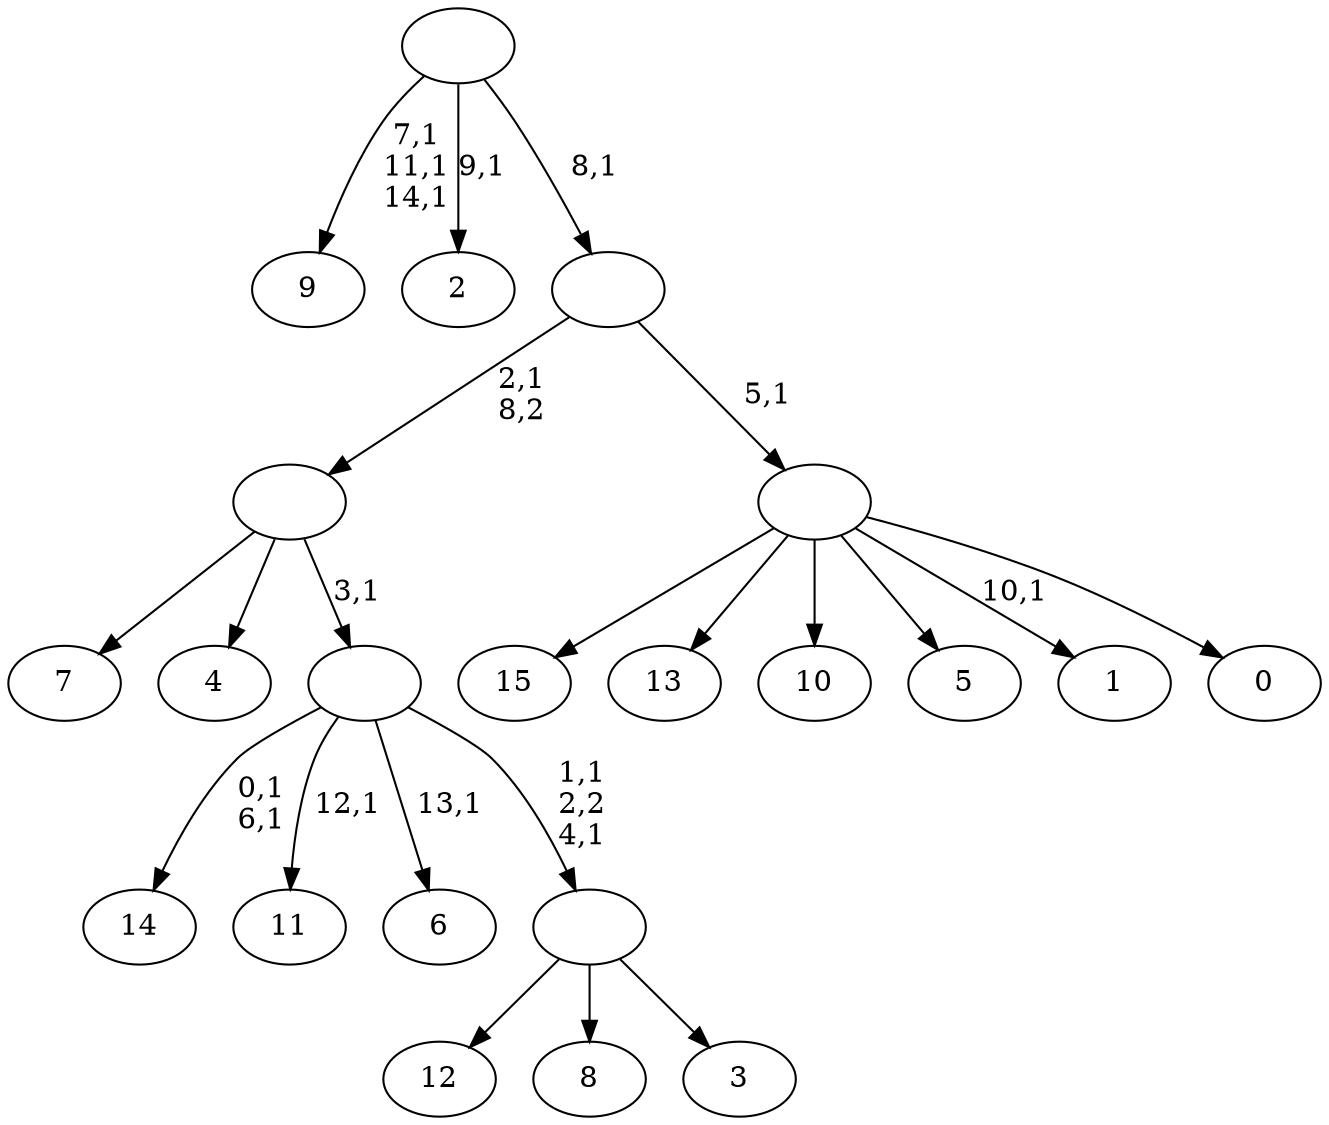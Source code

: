 digraph T {
	31 [label="15"]
	30 [label="14"]
	27 [label="13"]
	26 [label="12"]
	25 [label="11"]
	23 [label="10"]
	22 [label="9"]
	18 [label="8"]
	17 [label="7"]
	16 [label="6"]
	14 [label="5"]
	13 [label="4"]
	12 [label="3"]
	11 [label=""]
	9 [label=""]
	8 [label=""]
	7 [label="2"]
	5 [label="1"]
	3 [label="0"]
	2 [label=""]
	1 [label=""]
	0 [label=""]
	11 -> 26 [label=""]
	11 -> 18 [label=""]
	11 -> 12 [label=""]
	9 -> 11 [label="1,1\n2,2\n4,1"]
	9 -> 16 [label="13,1"]
	9 -> 25 [label="12,1"]
	9 -> 30 [label="0,1\n6,1"]
	8 -> 17 [label=""]
	8 -> 13 [label=""]
	8 -> 9 [label="3,1"]
	2 -> 5 [label="10,1"]
	2 -> 31 [label=""]
	2 -> 27 [label=""]
	2 -> 23 [label=""]
	2 -> 14 [label=""]
	2 -> 3 [label=""]
	1 -> 8 [label="2,1\n8,2"]
	1 -> 2 [label="5,1"]
	0 -> 7 [label="9,1"]
	0 -> 22 [label="7,1\n11,1\n14,1"]
	0 -> 1 [label="8,1"]
}
